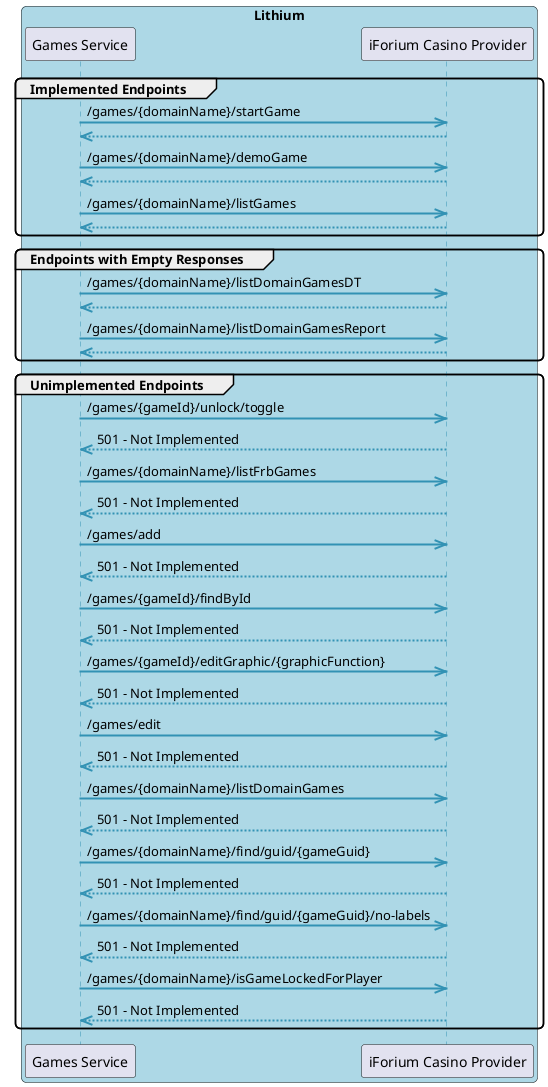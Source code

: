 .Game Controller
[plantuml]
----
@startuml

    box "Lithium" #LightBlue
        participant "Games Service" as games
        participant "iForium Casino Provider" as provider
    end box

    skinparam handwritten false
    skinparam backgroundColor transparent
    skinparam roundcorner 10
    skinparam BoxPadding 20

    skinparam sequence {

        ArrowColor 3292b4
        ArrowThickness 2

        LifeLineBorderColor 3292b4
        LifeLineBackgroundColor #3292b4

        ParticipantBorderColor 3292b4
        ParticipantBackgroundColor 3292b4
        ParticipantFontName Arial
        ParticipantFontSize 17
        ParticipantFontColor white

        ActorBorderColor 3292b4
        ActorBackgroundColor aqua
        ActorFontColor 3292b4
        ActorFontSize 17
        ActorFontName Arial
    }


group Implemented Endpoints
    games ->> provider : /games/{domainName}/startGame
    provider -->> games :
    games ->> provider : /games/{domainName}/demoGame
    provider -->> games :
    games ->> provider : /games/{domainName}/listGames
    provider -->> games :
end

group Endpoints with Empty Responses
    games ->> provider : /games/{domainName}/listDomainGamesDT
    provider -->> games :
    games ->> provider : /games/{domainName}/listDomainGamesReport
    provider -->> games :
end

group Unimplemented Endpoints
    games ->> provider : /games/{gameId}/unlock/toggle
    provider -->> games : 501 - Not Implemented
    games ->> provider : /games/{domainName}/listFrbGames
    provider -->> games : 501 - Not Implemented
    games ->> provider : /games/add
    provider -->> games : 501 - Not Implemented
    games ->> provider : /games/{gameId}/findById
    provider -->> games : 501 - Not Implemented
    games ->> provider : /games/{gameId}/editGraphic/{graphicFunction}
    provider -->> games : 501 - Not Implemented
    games ->> provider : /games/edit
    provider -->> games : 501 - Not Implemented
    games ->> provider : /games/{domainName}/listDomainGames
    provider -->> games : 501 - Not Implemented
    games ->> provider : /games/{domainName}/find/guid/{gameGuid}
    provider -->> games : 501 - Not Implemented
    games ->> provider : /games/{domainName}/find/guid/{gameGuid}/no-labels
    provider -->> games : 501 - Not Implemented
    games ->> provider : /games/{domainName}/isGameLockedForPlayer
    provider -->> games : 501 - Not Implemented
end

@enduml
----
